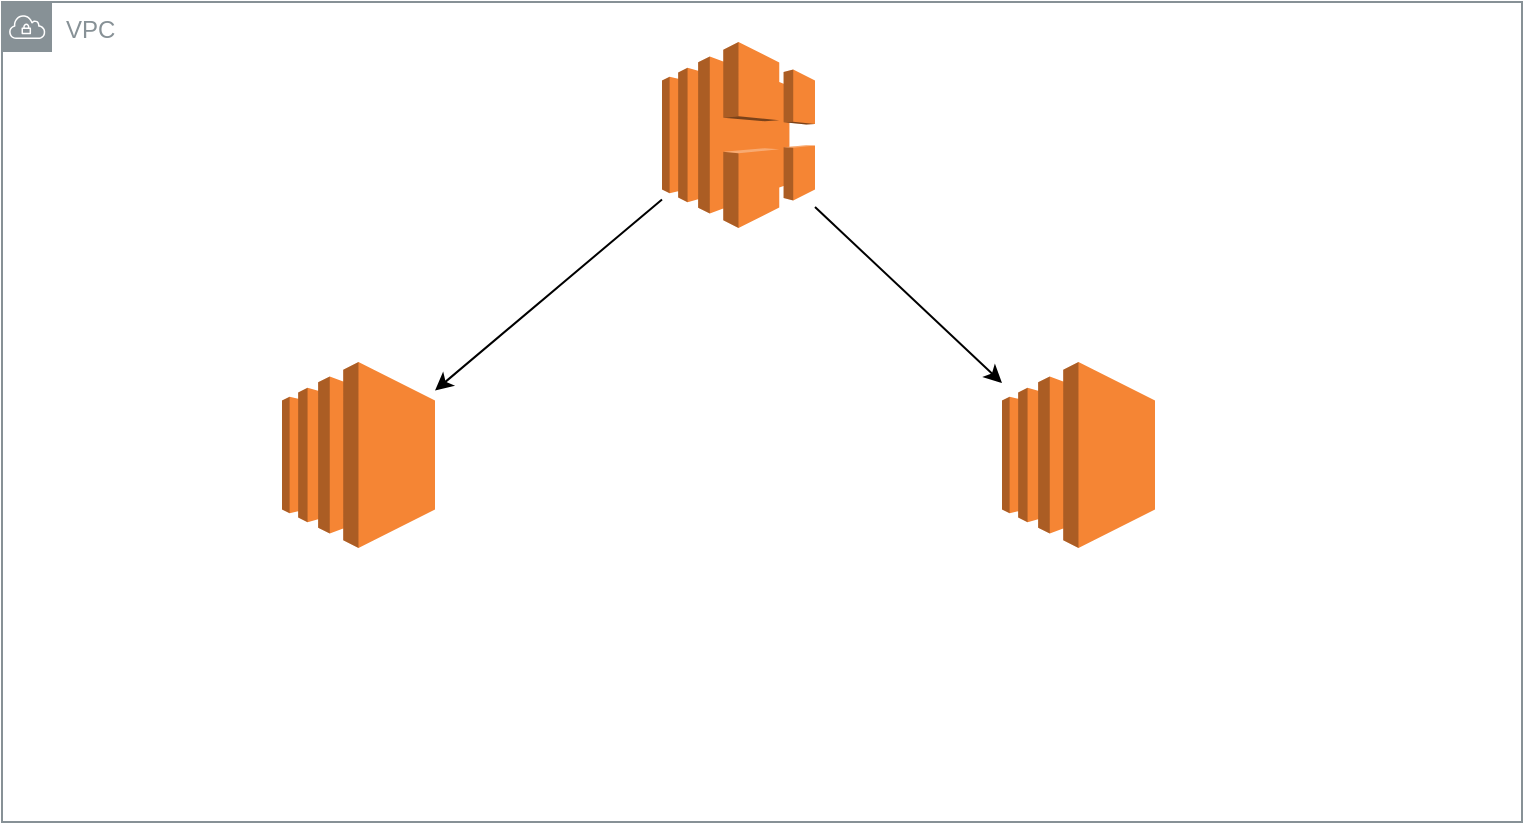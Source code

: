 <mxfile version="15.5.9" type="github">
  <diagram id="SpW-I4xXAEqTq2el6OUM" name="Page-1">
    <mxGraphModel dx="1102" dy="685" grid="1" gridSize="10" guides="1" tooltips="1" connect="1" arrows="1" fold="1" page="1" pageScale="1" pageWidth="827" pageHeight="1169" math="0" shadow="0">
      <root>
        <mxCell id="0" />
        <mxCell id="1" parent="0" />
        <mxCell id="bFhJvt2jERvdxqEtoJ_9-2" value="VPC" style="sketch=0;outlineConnect=0;gradientColor=none;html=1;whiteSpace=wrap;fontSize=12;fontStyle=0;shape=mxgraph.aws4.group;grIcon=mxgraph.aws4.group_vpc;strokeColor=#879196;fillColor=none;verticalAlign=top;align=left;spacingLeft=30;fontColor=#879196;dashed=0;" vertex="1" parent="1">
          <mxGeometry x="40" y="40" width="760" height="410" as="geometry" />
        </mxCell>
        <mxCell id="bFhJvt2jERvdxqEtoJ_9-4" value="" style="outlineConnect=0;dashed=0;verticalLabelPosition=bottom;verticalAlign=top;align=center;html=1;shape=mxgraph.aws3.ec2;fillColor=#F58534;gradientColor=none;" vertex="1" parent="1">
          <mxGeometry x="180" y="220" width="76.5" height="93" as="geometry" />
        </mxCell>
        <mxCell id="bFhJvt2jERvdxqEtoJ_9-6" value="" style="outlineConnect=0;dashed=0;verticalLabelPosition=bottom;verticalAlign=top;align=center;html=1;shape=mxgraph.aws3.elastic_load_balancing;fillColor=#F58534;gradientColor=none;" vertex="1" parent="1">
          <mxGeometry x="370" y="60" width="76.5" height="93" as="geometry" />
        </mxCell>
        <mxCell id="bFhJvt2jERvdxqEtoJ_9-10" value="" style="endArrow=classic;html=1;rounded=0;" edge="1" parent="1" source="bFhJvt2jERvdxqEtoJ_9-6" target="bFhJvt2jERvdxqEtoJ_9-4">
          <mxGeometry width="50" height="50" relative="1" as="geometry">
            <mxPoint x="280" y="210" as="sourcePoint" />
            <mxPoint x="330" y="160" as="targetPoint" />
          </mxGeometry>
        </mxCell>
        <mxCell id="bFhJvt2jERvdxqEtoJ_9-11" value="" style="outlineConnect=0;dashed=0;verticalLabelPosition=bottom;verticalAlign=top;align=center;html=1;shape=mxgraph.aws3.ec2;fillColor=#F58534;gradientColor=none;" vertex="1" parent="1">
          <mxGeometry x="540" y="220" width="76.5" height="93" as="geometry" />
        </mxCell>
        <mxCell id="bFhJvt2jERvdxqEtoJ_9-12" value="" style="endArrow=classic;html=1;rounded=0;" edge="1" parent="1" source="bFhJvt2jERvdxqEtoJ_9-6" target="bFhJvt2jERvdxqEtoJ_9-11">
          <mxGeometry width="50" height="50" relative="1" as="geometry">
            <mxPoint x="573.5" y="148.711" as="sourcePoint" />
            <mxPoint x="460" y="244.289" as="targetPoint" />
          </mxGeometry>
        </mxCell>
      </root>
    </mxGraphModel>
  </diagram>
</mxfile>
